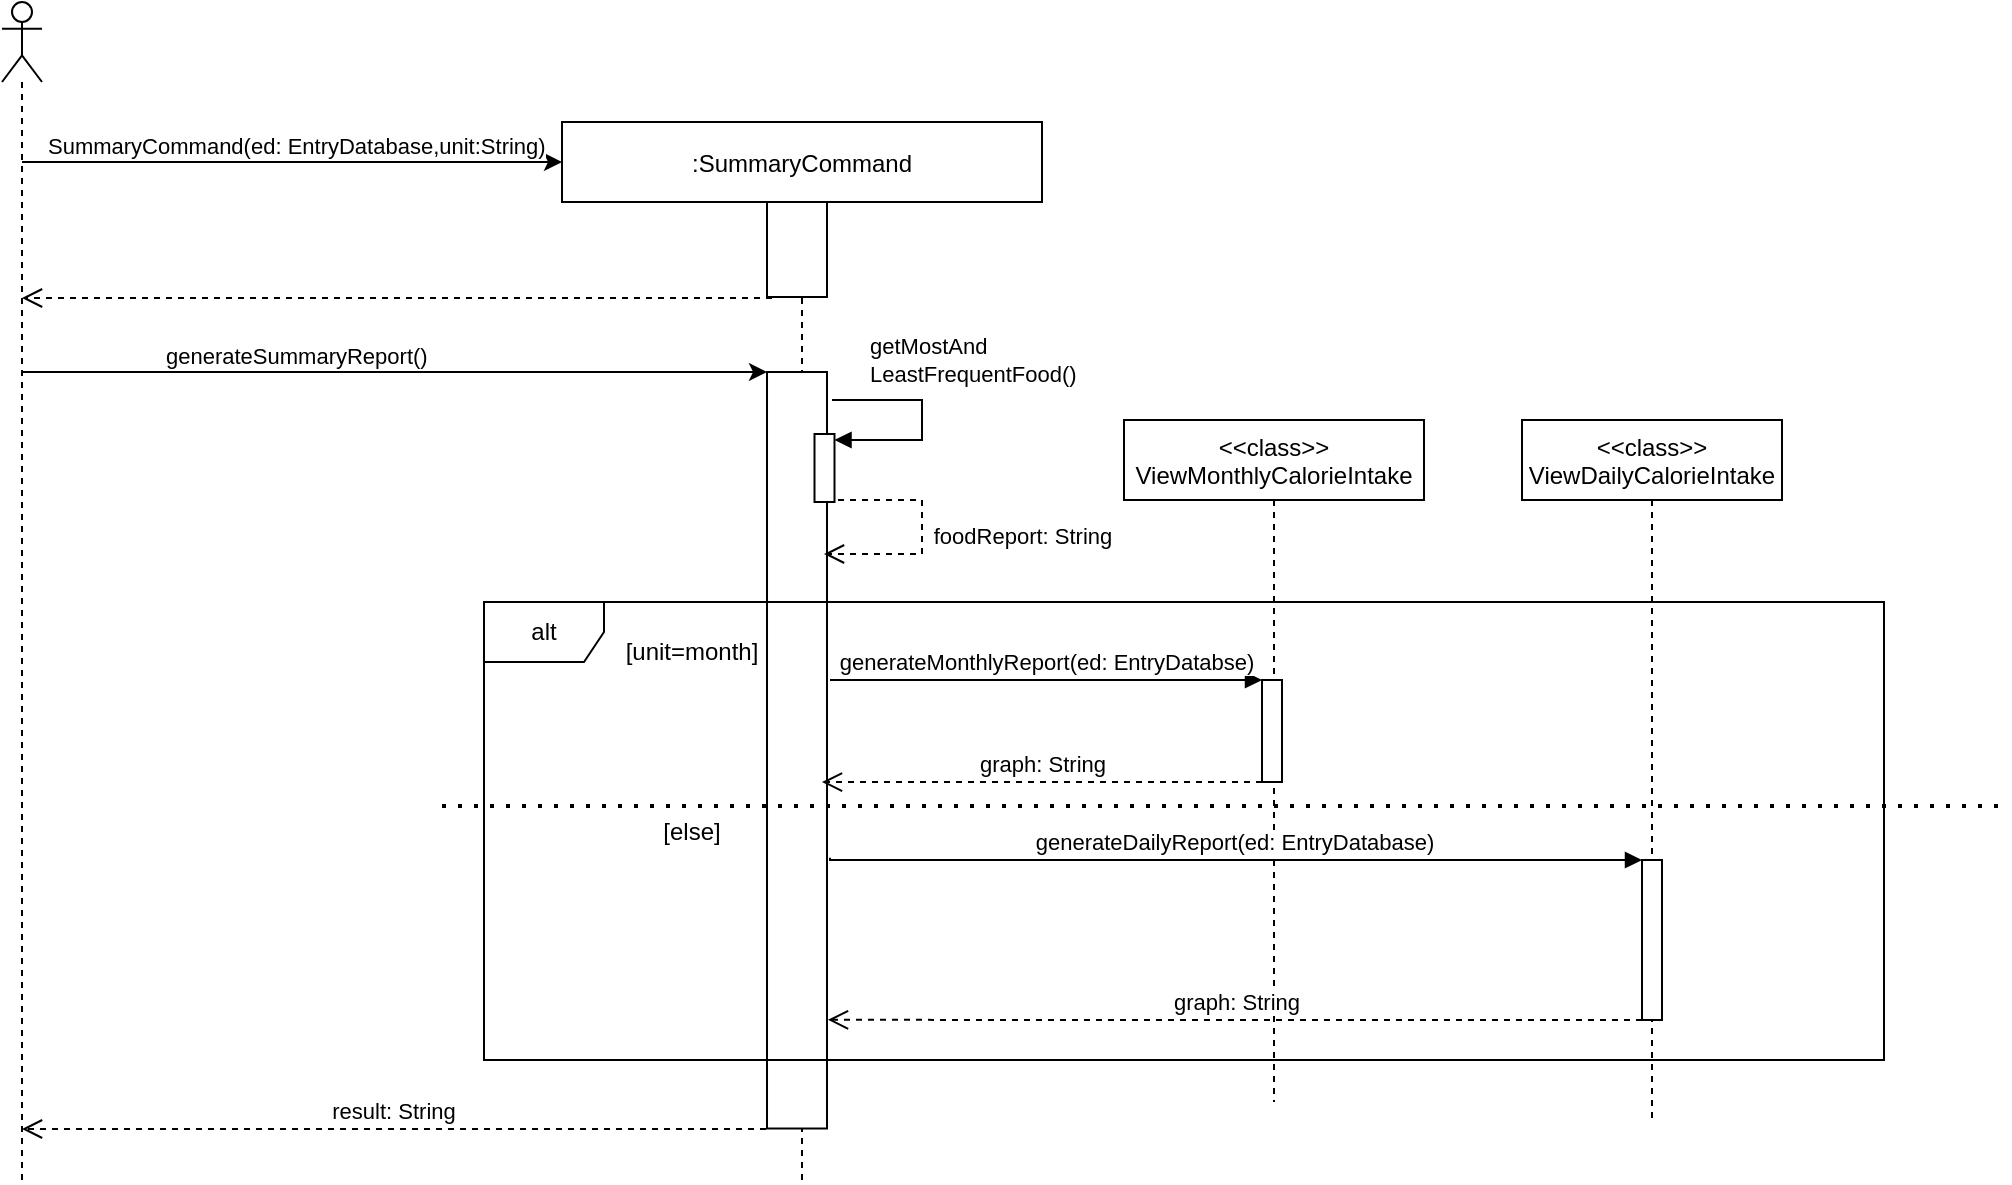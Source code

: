 <mxfile version="15.4.0" type="device"><diagram id="kgpKYQtTHZ0yAKxKKP6v" name="Page-1"><mxGraphModel dx="1186" dy="626" grid="1" gridSize="10" guides="1" tooltips="1" connect="1" arrows="1" fold="1" page="1" pageScale="1" pageWidth="850" pageHeight="1100" math="0" shadow="0"><root><mxCell id="0"/><mxCell id="1" parent="0"/><mxCell id="3nuBFxr9cyL0pnOWT2aG-1" value=":SummaryCommand" style="shape=umlLifeline;perimeter=lifelinePerimeter;container=1;collapsible=0;recursiveResize=0;rounded=0;shadow=0;strokeWidth=1;" parent="1" vertex="1"><mxGeometry x="300" y="170" width="240" height="530" as="geometry"/></mxCell><mxCell id="ie_i7VloZM_X4s7Jd8dI-3" value="" style="rounded=0;whiteSpace=wrap;html=1;rotation=90;" parent="3nuBFxr9cyL0pnOWT2aG-1" vertex="1"><mxGeometry x="93.75" y="48.75" width="47.5" height="30" as="geometry"/></mxCell><mxCell id="ie_i7VloZM_X4s7Jd8dI-10" value="" style="rounded=0;whiteSpace=wrap;html=1;rotation=90;" parent="3nuBFxr9cyL0pnOWT2aG-1" vertex="1"><mxGeometry x="-71.62" y="299.13" width="378.25" height="30" as="geometry"/></mxCell><mxCell id="ie_i7VloZM_X4s7Jd8dI-23" value="" style="html=1;points=[];perimeter=orthogonalPerimeter;" parent="3nuBFxr9cyL0pnOWT2aG-1" vertex="1"><mxGeometry x="126.25" y="156" width="10" height="34" as="geometry"/></mxCell><mxCell id="ie_i7VloZM_X4s7Jd8dI-24" value="getMostAnd&lt;br&gt;LeastFrequentFood()" style="edgeStyle=orthogonalEdgeStyle;html=1;align=left;spacingLeft=2;endArrow=block;rounded=0;entryX=1;entryY=0;" parent="3nuBFxr9cyL0pnOWT2aG-1" edge="1"><mxGeometry x="-0.724" y="20" relative="1" as="geometry"><mxPoint x="135" y="139" as="sourcePoint"/><Array as="points"><mxPoint x="180" y="139"/><mxPoint x="180" y="159"/></Array><mxPoint x="136.25" y="159" as="targetPoint"/><mxPoint as="offset"/></mxGeometry></mxCell><mxCell id="ie_i7VloZM_X4s7Jd8dI-13" value="result: String" style="verticalAlign=bottom;endArrow=open;dashed=1;endSize=8;exitX=0;exitY=0.95;shadow=0;strokeWidth=1;" parent="3nuBFxr9cyL0pnOWT2aG-1" target="ie_i7VloZM_X4s7Jd8dI-40" edge="1"><mxGeometry relative="1" as="geometry"><mxPoint x="-193" y="503" as="targetPoint"/><mxPoint x="102" y="503.5" as="sourcePoint"/></mxGeometry></mxCell><mxCell id="3nuBFxr9cyL0pnOWT2aG-5" value="&lt;&lt;class&gt;&gt;&#10;ViewDailyCalorieIntake" style="shape=umlLifeline;perimeter=lifelinePerimeter;container=1;collapsible=0;recursiveResize=0;rounded=0;shadow=0;strokeWidth=1;" parent="1" vertex="1"><mxGeometry x="780" y="319" width="130" height="351" as="geometry"/></mxCell><mxCell id="ie_i7VloZM_X4s7Jd8dI-34" value="" style="html=1;points=[];perimeter=orthogonalPerimeter;" parent="3nuBFxr9cyL0pnOWT2aG-5" vertex="1"><mxGeometry x="60" y="220" width="10" height="80" as="geometry"/></mxCell><mxCell id="ie_i7VloZM_X4s7Jd8dI-4" value="" style="endArrow=classic;html=1;rounded=0;edgeStyle=orthogonalEdgeStyle;" parent="1" source="ie_i7VloZM_X4s7Jd8dI-40" edge="1"><mxGeometry relative="1" as="geometry"><mxPoint x="40" y="190" as="sourcePoint"/><mxPoint x="300" y="190" as="targetPoint"/><Array as="points"><mxPoint x="150" y="190"/><mxPoint x="150" y="190"/></Array></mxGeometry></mxCell><mxCell id="ie_i7VloZM_X4s7Jd8dI-6" value="SummaryCommand(ed: EntryDatabase,unit:String)" style="edgeLabel;resizable=0;html=1;align=left;verticalAlign=bottom;" parent="ie_i7VloZM_X4s7Jd8dI-4" connectable="0" vertex="1"><mxGeometry x="-1" relative="1" as="geometry"><mxPoint x="11" as="offset"/></mxGeometry></mxCell><mxCell id="ie_i7VloZM_X4s7Jd8dI-9" value="" style="verticalAlign=bottom;endArrow=open;dashed=1;endSize=8;exitX=0;exitY=0.95;shadow=0;strokeWidth=1;" parent="1" target="ie_i7VloZM_X4s7Jd8dI-40" edge="1"><mxGeometry relative="1" as="geometry"><mxPoint x="100" y="258" as="targetPoint"/><mxPoint x="405" y="258.0" as="sourcePoint"/></mxGeometry></mxCell><mxCell id="ie_i7VloZM_X4s7Jd8dI-11" value="" style="endArrow=classic;html=1;rounded=0;edgeStyle=orthogonalEdgeStyle;entryX=0;entryY=1;entryDx=0;entryDy=0;" parent="1" source="ie_i7VloZM_X4s7Jd8dI-40" target="ie_i7VloZM_X4s7Jd8dI-10" edge="1"><mxGeometry relative="1" as="geometry"><mxPoint x="100" y="300" as="sourcePoint"/><mxPoint x="400" y="300" as="targetPoint"/><Array as="points"><mxPoint x="80" y="295"/><mxPoint x="80" y="295"/></Array></mxGeometry></mxCell><mxCell id="ie_i7VloZM_X4s7Jd8dI-12" value="generateSummaryReport()" style="edgeLabel;resizable=0;html=1;align=left;verticalAlign=bottom;" parent="ie_i7VloZM_X4s7Jd8dI-11" connectable="0" vertex="1"><mxGeometry x="-1" relative="1" as="geometry"><mxPoint x="70" as="offset"/></mxGeometry></mxCell><mxCell id="ie_i7VloZM_X4s7Jd8dI-14" value="&lt;&lt;class&gt;&gt;&#10;ViewMonthlyCalorieIntake" style="shape=umlLifeline;perimeter=lifelinePerimeter;container=1;collapsible=0;recursiveResize=0;rounded=0;shadow=0;strokeWidth=1;" parent="1" vertex="1"><mxGeometry x="581" y="319" width="150" height="341" as="geometry"/></mxCell><mxCell id="ie_i7VloZM_X4s7Jd8dI-26" value="alt" style="shape=umlFrame;whiteSpace=wrap;html=1;" parent="ie_i7VloZM_X4s7Jd8dI-14" vertex="1"><mxGeometry x="-320" y="91" width="700" height="229" as="geometry"/></mxCell><mxCell id="ie_i7VloZM_X4s7Jd8dI-27" value="[unit=month]" style="text;html=1;strokeColor=none;fillColor=none;align=center;verticalAlign=middle;whiteSpace=wrap;rounded=0;" parent="ie_i7VloZM_X4s7Jd8dI-14" vertex="1"><mxGeometry x="-246.25" y="101" width="60" height="30" as="geometry"/></mxCell><mxCell id="ie_i7VloZM_X4s7Jd8dI-37" value="[else]" style="text;html=1;strokeColor=none;fillColor=none;align=center;verticalAlign=middle;whiteSpace=wrap;rounded=0;" parent="ie_i7VloZM_X4s7Jd8dI-14" vertex="1"><mxGeometry x="-246.25" y="190.5" width="60" height="30" as="geometry"/></mxCell><mxCell id="ie_i7VloZM_X4s7Jd8dI-30" value="" style="endArrow=none;dashed=1;html=1;dashPattern=1 3;strokeWidth=2;rounded=0;edgeStyle=orthogonalEdgeStyle;" parent="1" edge="1"><mxGeometry width="50" height="50" relative="1" as="geometry"><mxPoint x="240" y="512" as="sourcePoint"/><mxPoint x="1022" y="512" as="targetPoint"/><Array as="points"><mxPoint x="240" y="512"/><mxPoint x="390" y="512"/></Array></mxGeometry></mxCell><mxCell id="ie_i7VloZM_X4s7Jd8dI-31" value="" style="html=1;points=[];perimeter=orthogonalPerimeter;" parent="1" vertex="1"><mxGeometry x="650" y="449" width="10" height="51" as="geometry"/></mxCell><mxCell id="ie_i7VloZM_X4s7Jd8dI-32" value="generateMonthlyReport(ed: EntryDatabse)" style="html=1;verticalAlign=bottom;endArrow=block;entryX=0;entryY=0;rounded=0;edgeStyle=orthogonalEdgeStyle;" parent="1" target="ie_i7VloZM_X4s7Jd8dI-31" edge="1"><mxGeometry relative="1" as="geometry"><mxPoint x="434" y="449" as="sourcePoint"/><Array as="points"><mxPoint x="434" y="449"/></Array></mxGeometry></mxCell><mxCell id="ie_i7VloZM_X4s7Jd8dI-33" value="graph: String" style="html=1;verticalAlign=bottom;endArrow=open;dashed=1;endSize=8;rounded=0;edgeStyle=orthogonalEdgeStyle;entryX=0.542;entryY=0.084;entryDx=0;entryDy=0;entryPerimeter=0;" parent="1" source="ie_i7VloZM_X4s7Jd8dI-31" target="ie_i7VloZM_X4s7Jd8dI-10" edge="1"><mxGeometry relative="1" as="geometry"><mxPoint x="580" y="525" as="targetPoint"/><Array as="points"><mxPoint x="500" y="500"/><mxPoint x="500" y="500"/></Array></mxGeometry></mxCell><mxCell id="ie_i7VloZM_X4s7Jd8dI-35" value="generateDailyReport(ed: EntryDatabase)" style="html=1;verticalAlign=bottom;endArrow=block;entryX=0;entryY=0;rounded=0;edgeStyle=orthogonalEdgeStyle;exitX=0.642;exitY=-0.05;exitDx=0;exitDy=0;exitPerimeter=0;" parent="1" source="ie_i7VloZM_X4s7Jd8dI-10" target="ie_i7VloZM_X4s7Jd8dI-34" edge="1"><mxGeometry relative="1" as="geometry"><mxPoint x="437" y="539" as="sourcePoint"/><Array as="points"><mxPoint x="434" y="539"/></Array></mxGeometry></mxCell><mxCell id="ie_i7VloZM_X4s7Jd8dI-36" value="graph: String" style="html=1;verticalAlign=bottom;endArrow=open;dashed=1;endSize=8;rounded=0;edgeStyle=orthogonalEdgeStyle;entryX=0.851;entryY=-0.016;entryDx=0;entryDy=0;entryPerimeter=0;" parent="1" edge="1"><mxGeometry relative="1" as="geometry"><mxPoint x="432.985" y="618.896" as="targetPoint"/><mxPoint x="840" y="619" as="sourcePoint"/><Array as="points"><mxPoint x="570" y="619"/><mxPoint x="570" y="619"/></Array></mxGeometry></mxCell><mxCell id="ie_i7VloZM_X4s7Jd8dI-39" value="foodReport: String" style="html=1;verticalAlign=bottom;endArrow=open;dashed=1;endSize=8;rounded=0;edgeStyle=orthogonalEdgeStyle;exitX=1.175;exitY=0.794;exitDx=0;exitDy=0;exitPerimeter=0;" parent="1" edge="1"><mxGeometry x="0.17" y="-50" relative="1" as="geometry"><mxPoint x="431" y="386" as="targetPoint"/><mxPoint x="438" y="358.996" as="sourcePoint"/><Array as="points"><mxPoint x="480" y="359"/><mxPoint x="480" y="386"/></Array><mxPoint x="50" y="50" as="offset"/></mxGeometry></mxCell><mxCell id="ie_i7VloZM_X4s7Jd8dI-40" value="" style="shape=umlLifeline;participant=umlActor;perimeter=lifelinePerimeter;whiteSpace=wrap;html=1;container=1;collapsible=0;recursiveResize=0;verticalAlign=top;spacingTop=36;outlineConnect=0;" parent="1" vertex="1"><mxGeometry x="20" y="110" width="20" height="590" as="geometry"/></mxCell></root></mxGraphModel></diagram></mxfile>